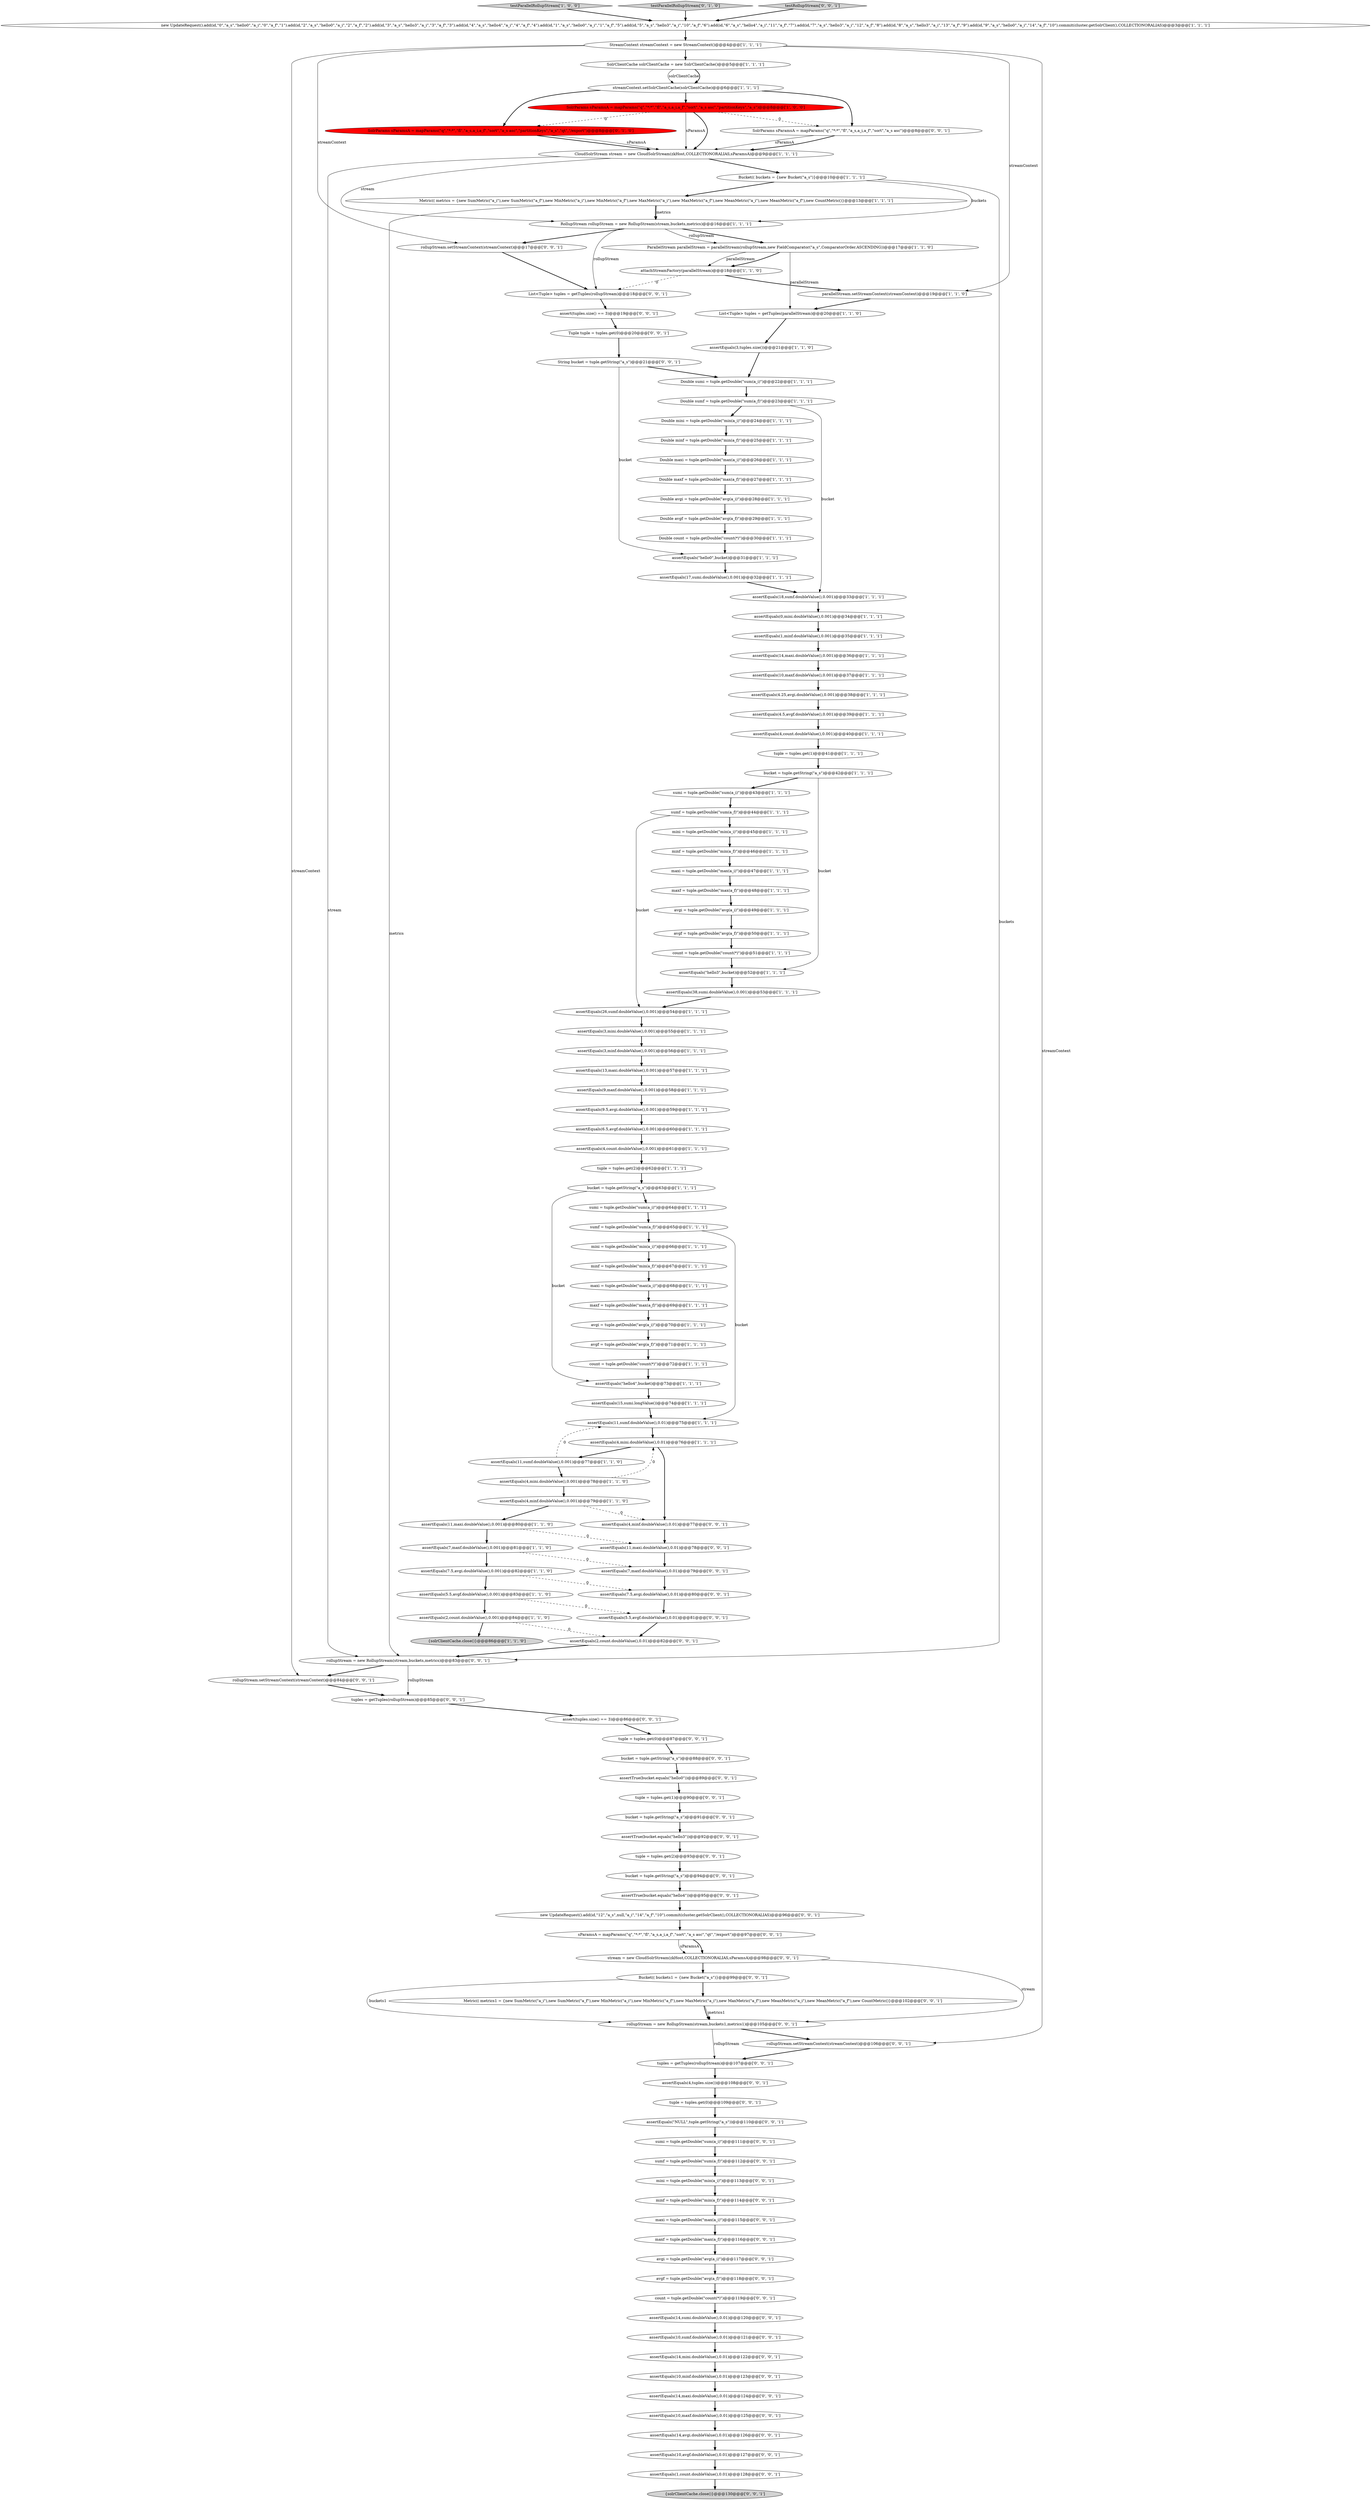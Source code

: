digraph {
92 [style = filled, label = "assertEquals(10,minf.doubleValue(),0.01)@@@123@@@['0', '0', '1']", fillcolor = white, shape = ellipse image = "AAA0AAABBB3BBB"];
89 [style = filled, label = "assertEquals(4,tuples.size())@@@108@@@['0', '0', '1']", fillcolor = white, shape = ellipse image = "AAA0AAABBB3BBB"];
82 [style = filled, label = "assertEquals(4,minf.doubleValue(),0.01)@@@77@@@['0', '0', '1']", fillcolor = white, shape = ellipse image = "AAA0AAABBB3BBB"];
120 [style = filled, label = "count = tuple.getDouble(\"count(*)\")@@@119@@@['0', '0', '1']", fillcolor = white, shape = ellipse image = "AAA0AAABBB3BBB"];
27 [style = filled, label = "attachStreamFactory(parallelStream)@@@18@@@['1', '1', '0']", fillcolor = white, shape = ellipse image = "AAA0AAABBB1BBB"];
109 [style = filled, label = "assertEquals(\"NULL\",tuple.getString(\"a_s\"))@@@110@@@['0', '0', '1']", fillcolor = white, shape = ellipse image = "AAA0AAABBB3BBB"];
47 [style = filled, label = "new UpdateRequest().add(id,\"0\",\"a_s\",\"hello0\",\"a_i\",\"0\",\"a_f\",\"1\").add(id,\"2\",\"a_s\",\"hello0\",\"a_i\",\"2\",\"a_f\",\"2\").add(id,\"3\",\"a_s\",\"hello3\",\"a_i\",\"3\",\"a_f\",\"3\").add(id,\"4\",\"a_s\",\"hello4\",\"a_i\",\"4\",\"a_f\",\"4\").add(id,\"1\",\"a_s\",\"hello0\",\"a_i\",\"1\",\"a_f\",\"5\").add(id,\"5\",\"a_s\",\"hello3\",\"a_i\",\"10\",\"a_f\",\"6\").add(id,\"6\",\"a_s\",\"hello4\",\"a_i\",\"11\",\"a_f\",\"7\").add(id,\"7\",\"a_s\",\"hello3\",\"a_i\",\"12\",\"a_f\",\"8\").add(id,\"8\",\"a_s\",\"hello3\",\"a_i\",\"13\",\"a_f\",\"9\").add(id,\"9\",\"a_s\",\"hello0\",\"a_i\",\"14\",\"a_f\",\"10\").commit(cluster.getSolrClient(),COLLECTIONORALIAS)@@@3@@@['1', '1', '1']", fillcolor = white, shape = ellipse image = "AAA0AAABBB1BBB"];
111 [style = filled, label = "assertEquals(14,maxi.doubleValue(),0.01)@@@124@@@['0', '0', '1']", fillcolor = white, shape = ellipse image = "AAA0AAABBB3BBB"];
4 [style = filled, label = "Double maxi = tuple.getDouble(\"max(a_i)\")@@@26@@@['1', '1', '1']", fillcolor = white, shape = ellipse image = "AAA0AAABBB1BBB"];
90 [style = filled, label = "assertEquals(5.5,avgf.doubleValue(),0.01)@@@81@@@['0', '0', '1']", fillcolor = white, shape = ellipse image = "AAA0AAABBB3BBB"];
96 [style = filled, label = "tuple = tuples.get(0)@@@87@@@['0', '0', '1']", fillcolor = white, shape = ellipse image = "AAA0AAABBB3BBB"];
114 [style = filled, label = "assertEquals(10,avgf.doubleValue(),0.01)@@@127@@@['0', '0', '1']", fillcolor = white, shape = ellipse image = "AAA0AAABBB3BBB"];
113 [style = filled, label = "assertEquals(14,avgi.doubleValue(),0.01)@@@126@@@['0', '0', '1']", fillcolor = white, shape = ellipse image = "AAA0AAABBB3BBB"];
54 [style = filled, label = "assertEquals(14,maxi.doubleValue(),0.001)@@@36@@@['1', '1', '1']", fillcolor = white, shape = ellipse image = "AAA0AAABBB1BBB"];
80 [style = filled, label = "SolrParams sParamsA = mapParams(\"q\",\"*:*\",\"fl\",\"a_s,a_i,a_f\",\"sort\",\"a_s asc\",\"partitionKeys\",\"a_s\",\"qt\",\"/export\")@@@8@@@['0', '1', '0']", fillcolor = red, shape = ellipse image = "AAA1AAABBB2BBB"];
135 [style = filled, label = "assertEquals(10,maxf.doubleValue(),0.01)@@@125@@@['0', '0', '1']", fillcolor = white, shape = ellipse image = "AAA0AAABBB3BBB"];
40 [style = filled, label = "SolrClientCache solrClientCache = new SolrClientCache()@@@5@@@['1', '1', '1']", fillcolor = white, shape = ellipse image = "AAA0AAABBB1BBB"];
128 [style = filled, label = "{solrClientCache.close()}@@@130@@@['0', '0', '1']", fillcolor = lightgray, shape = ellipse image = "AAA0AAABBB3BBB"];
63 [style = filled, label = "bucket = tuple.getString(\"a_s\")@@@42@@@['1', '1', '1']", fillcolor = white, shape = ellipse image = "AAA0AAABBB1BBB"];
71 [style = filled, label = "SolrParams sParamsA = mapParams(\"q\",\"*:*\",\"fl\",\"a_s,a_i,a_f\",\"sort\",\"a_s asc\",\"partitionKeys\",\"a_s\")@@@8@@@['1', '0', '0']", fillcolor = red, shape = ellipse image = "AAA1AAABBB1BBB"];
1 [style = filled, label = "assertEquals(9,maxf.doubleValue(),0.001)@@@58@@@['1', '1', '1']", fillcolor = white, shape = ellipse image = "AAA0AAABBB1BBB"];
110 [style = filled, label = "List<Tuple> tuples = getTuples(rollupStream)@@@18@@@['0', '0', '1']", fillcolor = white, shape = ellipse image = "AAA0AAABBB3BBB"];
119 [style = filled, label = "avgf = tuple.getDouble(\"avg(a_f)\")@@@118@@@['0', '0', '1']", fillcolor = white, shape = ellipse image = "AAA0AAABBB3BBB"];
102 [style = filled, label = "SolrParams sParamsA = mapParams(\"q\",\"*:*\",\"fl\",\"a_s,a_i,a_f\",\"sort\",\"a_s asc\")@@@8@@@['0', '0', '1']", fillcolor = white, shape = ellipse image = "AAA0AAABBB3BBB"];
51 [style = filled, label = "assertEquals(4,mini.doubleValue(),0.01)@@@76@@@['1', '1', '1']", fillcolor = white, shape = ellipse image = "AAA0AAABBB1BBB"];
49 [style = filled, label = "bucket = tuple.getString(\"a_s\")@@@63@@@['1', '1', '1']", fillcolor = white, shape = ellipse image = "AAA0AAABBB1BBB"];
68 [style = filled, label = "Double sumi = tuple.getDouble(\"sum(a_i)\")@@@22@@@['1', '1', '1']", fillcolor = white, shape = ellipse image = "AAA0AAABBB1BBB"];
64 [style = filled, label = "parallelStream.setStreamContext(streamContext)@@@19@@@['1', '1', '0']", fillcolor = white, shape = ellipse image = "AAA0AAABBB1BBB"];
124 [style = filled, label = "maxf = tuple.getDouble(\"max(a_f)\")@@@116@@@['0', '0', '1']", fillcolor = white, shape = ellipse image = "AAA0AAABBB3BBB"];
66 [style = filled, label = "avgf = tuple.getDouble(\"avg(a_f)\")@@@71@@@['1', '1', '1']", fillcolor = white, shape = ellipse image = "AAA0AAABBB1BBB"];
10 [style = filled, label = "minf = tuple.getDouble(\"min(a_f)\")@@@46@@@['1', '1', '1']", fillcolor = white, shape = ellipse image = "AAA0AAABBB1BBB"];
55 [style = filled, label = "avgi = tuple.getDouble(\"avg(a_i)\")@@@70@@@['1', '1', '1']", fillcolor = white, shape = ellipse image = "AAA0AAABBB1BBB"];
98 [style = filled, label = "rollupStream = new RollupStream(stream,buckets1,metrics1)@@@105@@@['0', '0', '1']", fillcolor = white, shape = ellipse image = "AAA0AAABBB3BBB"];
57 [style = filled, label = "assertEquals(\"hello3\",bucket)@@@52@@@['1', '1', '1']", fillcolor = white, shape = ellipse image = "AAA0AAABBB1BBB"];
133 [style = filled, label = "avgi = tuple.getDouble(\"avg(a_i)\")@@@117@@@['0', '0', '1']", fillcolor = white, shape = ellipse image = "AAA0AAABBB3BBB"];
35 [style = filled, label = "assertEquals(6.5,avgf.doubleValue(),0.001)@@@60@@@['1', '1', '1']", fillcolor = white, shape = ellipse image = "AAA0AAABBB1BBB"];
105 [style = filled, label = "Bucket(( buckets1 = {new Bucket(\"a_s\")}@@@99@@@['0', '0', '1']", fillcolor = white, shape = ellipse image = "AAA0AAABBB3BBB"];
91 [style = filled, label = "tuples = getTuples(rollupStream)@@@85@@@['0', '0', '1']", fillcolor = white, shape = ellipse image = "AAA0AAABBB3BBB"];
13 [style = filled, label = "streamContext.setSolrClientCache(solrClientCache)@@@6@@@['1', '1', '1']", fillcolor = white, shape = ellipse image = "AAA0AAABBB1BBB"];
104 [style = filled, label = "assertEquals(11,maxi.doubleValue(),0.01)@@@78@@@['0', '0', '1']", fillcolor = white, shape = ellipse image = "AAA0AAABBB3BBB"];
44 [style = filled, label = "assertEquals(7.5,avgi.doubleValue(),0.001)@@@82@@@['1', '1', '0']", fillcolor = white, shape = ellipse image = "AAA0AAABBB1BBB"];
87 [style = filled, label = "bucket = tuple.getString(\"a_s\")@@@88@@@['0', '0', '1']", fillcolor = white, shape = ellipse image = "AAA0AAABBB3BBB"];
33 [style = filled, label = "mini = tuple.getDouble(\"min(a_i)\")@@@45@@@['1', '1', '1']", fillcolor = white, shape = ellipse image = "AAA0AAABBB1BBB"];
72 [style = filled, label = "Double maxf = tuple.getDouble(\"max(a_f)\")@@@27@@@['1', '1', '1']", fillcolor = white, shape = ellipse image = "AAA0AAABBB1BBB"];
81 [style = filled, label = "rollupStream.setStreamContext(streamContext)@@@17@@@['0', '0', '1']", fillcolor = white, shape = ellipse image = "AAA0AAABBB3BBB"];
97 [style = filled, label = "rollupStream.setStreamContext(streamContext)@@@84@@@['0', '0', '1']", fillcolor = white, shape = ellipse image = "AAA0AAABBB3BBB"];
20 [style = filled, label = "avgi = tuple.getDouble(\"avg(a_i)\")@@@49@@@['1', '1', '1']", fillcolor = white, shape = ellipse image = "AAA0AAABBB1BBB"];
107 [style = filled, label = "assertEquals(14,mini.doubleValue(),0.01)@@@122@@@['0', '0', '1']", fillcolor = white, shape = ellipse image = "AAA0AAABBB3BBB"];
61 [style = filled, label = "sumi = tuple.getDouble(\"sum(a_i)\")@@@64@@@['1', '1', '1']", fillcolor = white, shape = ellipse image = "AAA0AAABBB1BBB"];
12 [style = filled, label = "StreamContext streamContext = new StreamContext()@@@4@@@['1', '1', '1']", fillcolor = white, shape = ellipse image = "AAA0AAABBB1BBB"];
8 [style = filled, label = "tuple = tuples.get(1)@@@41@@@['1', '1', '1']", fillcolor = white, shape = ellipse image = "AAA0AAABBB1BBB"];
75 [style = filled, label = "Double avgf = tuple.getDouble(\"avg(a_f)\")@@@29@@@['1', '1', '1']", fillcolor = white, shape = ellipse image = "AAA0AAABBB1BBB"];
85 [style = filled, label = "assertEquals(1,count.doubleValue(),0.01)@@@128@@@['0', '0', '1']", fillcolor = white, shape = ellipse image = "AAA0AAABBB3BBB"];
45 [style = filled, label = "assertEquals(11,sumf.doubleValue(),0.001)@@@77@@@['1', '1', '0']", fillcolor = white, shape = ellipse image = "AAA0AAABBB1BBB"];
53 [style = filled, label = "sumi = tuple.getDouble(\"sum(a_i)\")@@@43@@@['1', '1', '1']", fillcolor = white, shape = ellipse image = "AAA0AAABBB1BBB"];
84 [style = filled, label = "assertTrue(bucket.equals(\"hello0\"))@@@89@@@['0', '0', '1']", fillcolor = white, shape = ellipse image = "AAA0AAABBB3BBB"];
59 [style = filled, label = "assertEquals(13,maxi.doubleValue(),0.001)@@@57@@@['1', '1', '1']", fillcolor = white, shape = ellipse image = "AAA0AAABBB1BBB"];
100 [style = filled, label = "mini = tuple.getDouble(\"min(a_i)\")@@@113@@@['0', '0', '1']", fillcolor = white, shape = ellipse image = "AAA0AAABBB3BBB"];
48 [style = filled, label = "assertEquals(10,maxf.doubleValue(),0.001)@@@37@@@['1', '1', '1']", fillcolor = white, shape = ellipse image = "AAA0AAABBB1BBB"];
41 [style = filled, label = "Double minf = tuple.getDouble(\"min(a_f)\")@@@25@@@['1', '1', '1']", fillcolor = white, shape = ellipse image = "AAA0AAABBB1BBB"];
65 [style = filled, label = "sumf = tuple.getDouble(\"sum(a_f)\")@@@65@@@['1', '1', '1']", fillcolor = white, shape = ellipse image = "AAA0AAABBB1BBB"];
7 [style = filled, label = "assertEquals(5.5,avgf.doubleValue(),0.001)@@@83@@@['1', '1', '0']", fillcolor = white, shape = ellipse image = "AAA0AAABBB1BBB"];
127 [style = filled, label = "Metric(( metrics1 = {new SumMetric(\"a_i\"),new SumMetric(\"a_f\"),new MinMetric(\"a_i\"),new MinMetric(\"a_f\"),new MaxMetric(\"a_i\"),new MaxMetric(\"a_f\"),new MeanMetric(\"a_i\"),new MeanMetric(\"a_f\"),new CountMetric()}@@@102@@@['0', '0', '1']", fillcolor = white, shape = ellipse image = "AAA0AAABBB3BBB"];
86 [style = filled, label = "stream = new CloudSolrStream(zkHost,COLLECTIONORALIAS,sParamsA)@@@98@@@['0', '0', '1']", fillcolor = white, shape = ellipse image = "AAA0AAABBB3BBB"];
69 [style = filled, label = "{solrClientCache.close()}@@@86@@@['1', '1', '0']", fillcolor = lightgray, shape = ellipse image = "AAA0AAABBB1BBB"];
29 [style = filled, label = "assertEquals(2,count.doubleValue(),0.001)@@@84@@@['1', '1', '0']", fillcolor = white, shape = ellipse image = "AAA0AAABBB1BBB"];
9 [style = filled, label = "Double count = tuple.getDouble(\"count(*)\")@@@30@@@['1', '1', '1']", fillcolor = white, shape = ellipse image = "AAA0AAABBB1BBB"];
0 [style = filled, label = "CloudSolrStream stream = new CloudSolrStream(zkHost,COLLECTIONORALIAS,sParamsA)@@@9@@@['1', '1', '1']", fillcolor = white, shape = ellipse image = "AAA0AAABBB1BBB"];
99 [style = filled, label = "sumf = tuple.getDouble(\"sum(a_f)\")@@@112@@@['0', '0', '1']", fillcolor = white, shape = ellipse image = "AAA0AAABBB3BBB"];
25 [style = filled, label = "assertEquals(3,tuples.size())@@@21@@@['1', '1', '0']", fillcolor = white, shape = ellipse image = "AAA0AAABBB1BBB"];
30 [style = filled, label = "assertEquals(9.5,avgi.doubleValue(),0.001)@@@59@@@['1', '1', '1']", fillcolor = white, shape = ellipse image = "AAA0AAABBB1BBB"];
34 [style = filled, label = "sumf = tuple.getDouble(\"sum(a_f)\")@@@44@@@['1', '1', '1']", fillcolor = white, shape = ellipse image = "AAA0AAABBB1BBB"];
11 [style = filled, label = "mini = tuple.getDouble(\"min(a_i)\")@@@66@@@['1', '1', '1']", fillcolor = white, shape = ellipse image = "AAA0AAABBB1BBB"];
94 [style = filled, label = "maxi = tuple.getDouble(\"max(a_i)\")@@@115@@@['0', '0', '1']", fillcolor = white, shape = ellipse image = "AAA0AAABBB3BBB"];
115 [style = filled, label = "assertEquals(10,sumf.doubleValue(),0.01)@@@121@@@['0', '0', '1']", fillcolor = white, shape = ellipse image = "AAA0AAABBB3BBB"];
22 [style = filled, label = "RollupStream rollupStream = new RollupStream(stream,buckets,metrics)@@@16@@@['1', '1', '1']", fillcolor = white, shape = ellipse image = "AAA0AAABBB1BBB"];
15 [style = filled, label = "assertEquals(17,sumi.doubleValue(),0.001)@@@32@@@['1', '1', '1']", fillcolor = white, shape = ellipse image = "AAA0AAABBB1BBB"];
50 [style = filled, label = "tuple = tuples.get(2)@@@62@@@['1', '1', '1']", fillcolor = white, shape = ellipse image = "AAA0AAABBB1BBB"];
62 [style = filled, label = "assertEquals(11,sumf.doubleValue(),0.01)@@@75@@@['1', '1', '1']", fillcolor = white, shape = ellipse image = "AAA0AAABBB1BBB"];
125 [style = filled, label = "assert(tuples.size() == 3)@@@86@@@['0', '0', '1']", fillcolor = white, shape = ellipse image = "AAA0AAABBB3BBB"];
56 [style = filled, label = "testParallelRollupStream['1', '0', '0']", fillcolor = lightgray, shape = diamond image = "AAA0AAABBB1BBB"];
103 [style = filled, label = "Tuple tuple = tuples.get(0)@@@20@@@['0', '0', '1']", fillcolor = white, shape = ellipse image = "AAA0AAABBB3BBB"];
79 [style = filled, label = "testParallelRollupStream['0', '1', '0']", fillcolor = lightgray, shape = diamond image = "AAA0AAABBB2BBB"];
74 [style = filled, label = "maxf = tuple.getDouble(\"max(a_f)\")@@@69@@@['1', '1', '1']", fillcolor = white, shape = ellipse image = "AAA0AAABBB1BBB"];
60 [style = filled, label = "assertEquals(4,count.doubleValue(),0.001)@@@61@@@['1', '1', '1']", fillcolor = white, shape = ellipse image = "AAA0AAABBB1BBB"];
36 [style = filled, label = "maxi = tuple.getDouble(\"max(a_i)\")@@@68@@@['1', '1', '1']", fillcolor = white, shape = ellipse image = "AAA0AAABBB1BBB"];
121 [style = filled, label = "assertEquals(2,count.doubleValue(),0.01)@@@82@@@['0', '0', '1']", fillcolor = white, shape = ellipse image = "AAA0AAABBB3BBB"];
38 [style = filled, label = "Double avgi = tuple.getDouble(\"avg(a_i)\")@@@28@@@['1', '1', '1']", fillcolor = white, shape = ellipse image = "AAA0AAABBB1BBB"];
67 [style = filled, label = "ParallelStream parallelStream = parallelStream(rollupStream,new FieldComparator(\"a_s\",ComparatorOrder.ASCENDING))@@@17@@@['1', '1', '0']", fillcolor = white, shape = ellipse image = "AAA0AAABBB1BBB"];
78 [style = filled, label = "assertEquals(7,maxf.doubleValue(),0.001)@@@81@@@['1', '1', '0']", fillcolor = white, shape = ellipse image = "AAA0AAABBB1BBB"];
76 [style = filled, label = "assertEquals(4,count.doubleValue(),0.001)@@@40@@@['1', '1', '1']", fillcolor = white, shape = ellipse image = "AAA0AAABBB1BBB"];
14 [style = filled, label = "maxi = tuple.getDouble(\"max(a_i)\")@@@47@@@['1', '1', '1']", fillcolor = white, shape = ellipse image = "AAA0AAABBB1BBB"];
31 [style = filled, label = "assertEquals(4,mini.doubleValue(),0.001)@@@78@@@['1', '1', '0']", fillcolor = white, shape = ellipse image = "AAA0AAABBB1BBB"];
131 [style = filled, label = "bucket = tuple.getString(\"a_s\")@@@94@@@['0', '0', '1']", fillcolor = white, shape = ellipse image = "AAA0AAABBB3BBB"];
19 [style = filled, label = "assertEquals(15,sumi.longValue())@@@74@@@['1', '1', '1']", fillcolor = white, shape = ellipse image = "AAA0AAABBB1BBB"];
117 [style = filled, label = "minf = tuple.getDouble(\"min(a_f)\")@@@114@@@['0', '0', '1']", fillcolor = white, shape = ellipse image = "AAA0AAABBB3BBB"];
37 [style = filled, label = "assertEquals(4,minf.doubleValue(),0.001)@@@79@@@['1', '1', '0']", fillcolor = white, shape = ellipse image = "AAA0AAABBB1BBB"];
112 [style = filled, label = "sumi = tuple.getDouble(\"sum(a_i)\")@@@111@@@['0', '0', '1']", fillcolor = white, shape = ellipse image = "AAA0AAABBB3BBB"];
42 [style = filled, label = "Double sumf = tuple.getDouble(\"sum(a_f)\")@@@23@@@['1', '1', '1']", fillcolor = white, shape = ellipse image = "AAA0AAABBB1BBB"];
77 [style = filled, label = "avgf = tuple.getDouble(\"avg(a_f)\")@@@50@@@['1', '1', '1']", fillcolor = white, shape = ellipse image = "AAA0AAABBB1BBB"];
6 [style = filled, label = "assertEquals(26,sumf.doubleValue(),0.001)@@@54@@@['1', '1', '1']", fillcolor = white, shape = ellipse image = "AAA0AAABBB1BBB"];
32 [style = filled, label = "assertEquals(38,sumi.doubleValue(),0.001)@@@53@@@['1', '1', '1']", fillcolor = white, shape = ellipse image = "AAA0AAABBB1BBB"];
106 [style = filled, label = "new UpdateRequest().add(id,\"12\",\"a_s\",null,\"a_i\",\"14\",\"a_f\",\"10\").commit(cluster.getSolrClient(),COLLECTIONORALIAS)@@@96@@@['0', '0', '1']", fillcolor = white, shape = ellipse image = "AAA0AAABBB3BBB"];
18 [style = filled, label = "Metric(( metrics = {new SumMetric(\"a_i\"),new SumMetric(\"a_f\"),new MinMetric(\"a_i\"),new MinMetric(\"a_f\"),new MaxMetric(\"a_i\"),new MaxMetric(\"a_f\"),new MeanMetric(\"a_i\"),new MeanMetric(\"a_f\"),new CountMetric()}@@@13@@@['1', '1', '1']", fillcolor = white, shape = ellipse image = "AAA0AAABBB1BBB"];
21 [style = filled, label = "assertEquals(3,minf.doubleValue(),0.001)@@@56@@@['1', '1', '1']", fillcolor = white, shape = ellipse image = "AAA0AAABBB1BBB"];
116 [style = filled, label = "assertEquals(14,sumi.doubleValue(),0.01)@@@120@@@['0', '0', '1']", fillcolor = white, shape = ellipse image = "AAA0AAABBB3BBB"];
26 [style = filled, label = "minf = tuple.getDouble(\"min(a_f)\")@@@67@@@['1', '1', '1']", fillcolor = white, shape = ellipse image = "AAA0AAABBB1BBB"];
24 [style = filled, label = "assertEquals(\"hello4\",bucket)@@@73@@@['1', '1', '1']", fillcolor = white, shape = ellipse image = "AAA0AAABBB1BBB"];
73 [style = filled, label = "assertEquals(11,maxi.doubleValue(),0.001)@@@80@@@['1', '1', '0']", fillcolor = white, shape = ellipse image = "AAA0AAABBB1BBB"];
23 [style = filled, label = "List<Tuple> tuples = getTuples(parallelStream)@@@20@@@['1', '1', '0']", fillcolor = white, shape = ellipse image = "AAA0AAABBB1BBB"];
5 [style = filled, label = "assertEquals(0,mini.doubleValue(),0.001)@@@34@@@['1', '1', '1']", fillcolor = white, shape = ellipse image = "AAA0AAABBB1BBB"];
52 [style = filled, label = "assertEquals(4.25,avgi.doubleValue(),0.001)@@@38@@@['1', '1', '1']", fillcolor = white, shape = ellipse image = "AAA0AAABBB1BBB"];
43 [style = filled, label = "count = tuple.getDouble(\"count(*)\")@@@51@@@['1', '1', '1']", fillcolor = white, shape = ellipse image = "AAA0AAABBB1BBB"];
122 [style = filled, label = "assertTrue(bucket.equals(\"hello4\"))@@@95@@@['0', '0', '1']", fillcolor = white, shape = ellipse image = "AAA0AAABBB3BBB"];
46 [style = filled, label = "maxf = tuple.getDouble(\"max(a_f)\")@@@48@@@['1', '1', '1']", fillcolor = white, shape = ellipse image = "AAA0AAABBB1BBB"];
129 [style = filled, label = "tuple = tuples.get(1)@@@90@@@['0', '0', '1']", fillcolor = white, shape = ellipse image = "AAA0AAABBB3BBB"];
136 [style = filled, label = "rollupStream.setStreamContext(streamContext)@@@106@@@['0', '0', '1']", fillcolor = white, shape = ellipse image = "AAA0AAABBB3BBB"];
3 [style = filled, label = "assertEquals(1,minf.doubleValue(),0.001)@@@35@@@['1', '1', '1']", fillcolor = white, shape = ellipse image = "AAA0AAABBB1BBB"];
118 [style = filled, label = "assertTrue(bucket.equals(\"hello3\"))@@@92@@@['0', '0', '1']", fillcolor = white, shape = ellipse image = "AAA0AAABBB3BBB"];
16 [style = filled, label = "assertEquals(\"hello0\",bucket)@@@31@@@['1', '1', '1']", fillcolor = white, shape = ellipse image = "AAA0AAABBB1BBB"];
2 [style = filled, label = "Bucket(( buckets = {new Bucket(\"a_s\")}@@@10@@@['1', '1', '1']", fillcolor = white, shape = ellipse image = "AAA0AAABBB1BBB"];
28 [style = filled, label = "assertEquals(4.5,avgf.doubleValue(),0.001)@@@39@@@['1', '1', '1']", fillcolor = white, shape = ellipse image = "AAA0AAABBB1BBB"];
93 [style = filled, label = "rollupStream = new RollupStream(stream,buckets,metrics)@@@83@@@['0', '0', '1']", fillcolor = white, shape = ellipse image = "AAA0AAABBB3BBB"];
88 [style = filled, label = "assertEquals(7,maxf.doubleValue(),0.01)@@@79@@@['0', '0', '1']", fillcolor = white, shape = ellipse image = "AAA0AAABBB3BBB"];
17 [style = filled, label = "assertEquals(3,mini.doubleValue(),0.001)@@@55@@@['1', '1', '1']", fillcolor = white, shape = ellipse image = "AAA0AAABBB1BBB"];
39 [style = filled, label = "assertEquals(18,sumf.doubleValue(),0.001)@@@33@@@['1', '1', '1']", fillcolor = white, shape = ellipse image = "AAA0AAABBB1BBB"];
130 [style = filled, label = "assertEquals(7.5,avgi.doubleValue(),0.01)@@@80@@@['0', '0', '1']", fillcolor = white, shape = ellipse image = "AAA0AAABBB3BBB"];
95 [style = filled, label = "tuple = tuples.get(0)@@@109@@@['0', '0', '1']", fillcolor = white, shape = ellipse image = "AAA0AAABBB3BBB"];
132 [style = filled, label = "String bucket = tuple.getString(\"a_s\")@@@21@@@['0', '0', '1']", fillcolor = white, shape = ellipse image = "AAA0AAABBB3BBB"];
58 [style = filled, label = "count = tuple.getDouble(\"count(*)\")@@@72@@@['1', '1', '1']", fillcolor = white, shape = ellipse image = "AAA0AAABBB1BBB"];
108 [style = filled, label = "bucket = tuple.getString(\"a_s\")@@@91@@@['0', '0', '1']", fillcolor = white, shape = ellipse image = "AAA0AAABBB3BBB"];
134 [style = filled, label = "tuples = getTuples(rollupStream)@@@107@@@['0', '0', '1']", fillcolor = white, shape = ellipse image = "AAA0AAABBB3BBB"];
101 [style = filled, label = "tuple = tuples.get(2)@@@93@@@['0', '0', '1']", fillcolor = white, shape = ellipse image = "AAA0AAABBB3BBB"];
70 [style = filled, label = "Double mini = tuple.getDouble(\"min(a_i)\")@@@24@@@['1', '1', '1']", fillcolor = white, shape = ellipse image = "AAA0AAABBB1BBB"];
123 [style = filled, label = "testRollupStream['0', '0', '1']", fillcolor = lightgray, shape = diamond image = "AAA0AAABBB3BBB"];
83 [style = filled, label = "sParamsA = mapParams(\"q\",\"*:*\",\"fl\",\"a_s,a_i,a_f\",\"sort\",\"a_s asc\",\"qt\",\"/export\")@@@97@@@['0', '0', '1']", fillcolor = white, shape = ellipse image = "AAA0AAABBB3BBB"];
126 [style = filled, label = "assert(tuples.size() == 3)@@@19@@@['0', '0', '1']", fillcolor = white, shape = ellipse image = "AAA0AAABBB3BBB"];
5->3 [style = bold, label=""];
31->37 [style = bold, label=""];
80->0 [style = bold, label=""];
102->0 [style = solid, label="sParamsA"];
89->95 [style = bold, label=""];
71->80 [style = dashed, label="0"];
8->63 [style = bold, label=""];
40->13 [style = solid, label="solrClientCache"];
44->7 [style = bold, label=""];
60->50 [style = bold, label=""];
22->81 [style = bold, label=""];
100->117 [style = bold, label=""];
45->31 [style = bold, label=""];
1->30 [style = bold, label=""];
40->13 [style = bold, label=""];
123->47 [style = bold, label=""];
32->6 [style = bold, label=""];
9->16 [style = bold, label=""];
118->101 [style = bold, label=""];
56->47 [style = bold, label=""];
96->87 [style = bold, label=""];
105->127 [style = bold, label=""];
52->28 [style = bold, label=""];
48->52 [style = bold, label=""];
12->40 [style = bold, label=""];
103->132 [style = bold, label=""];
67->23 [style = solid, label="parallelStream"];
18->22 [style = bold, label=""];
85->128 [style = bold, label=""];
7->90 [style = dashed, label="0"];
53->34 [style = bold, label=""];
82->104 [style = bold, label=""];
14->46 [style = bold, label=""];
59->1 [style = bold, label=""];
106->83 [style = bold, label=""];
22->67 [style = bold, label=""];
109->112 [style = bold, label=""];
37->82 [style = dashed, label="0"];
126->103 [style = bold, label=""];
83->86 [style = solid, label="sParamsA"];
67->27 [style = solid, label="parallelStream"];
42->39 [style = solid, label="bucket"];
17->21 [style = bold, label=""];
79->47 [style = bold, label=""];
83->86 [style = bold, label=""];
7->29 [style = bold, label=""];
67->27 [style = bold, label=""];
23->25 [style = bold, label=""];
24->19 [style = bold, label=""];
13->102 [style = bold, label=""];
136->134 [style = bold, label=""];
49->24 [style = solid, label="bucket"];
10->14 [style = bold, label=""];
42->70 [style = bold, label=""];
78->44 [style = bold, label=""];
122->106 [style = bold, label=""];
31->51 [style = dashed, label="0"];
131->122 [style = bold, label=""];
72->38 [style = bold, label=""];
112->99 [style = bold, label=""];
34->33 [style = bold, label=""];
71->0 [style = solid, label="sParamsA"];
41->4 [style = bold, label=""];
12->136 [style = solid, label="streamContext"];
2->18 [style = bold, label=""];
13->80 [style = bold, label=""];
21->59 [style = bold, label=""];
97->91 [style = bold, label=""];
50->49 [style = bold, label=""];
45->62 [style = dashed, label="0"];
4->72 [style = bold, label=""];
37->73 [style = bold, label=""];
121->93 [style = bold, label=""];
84->129 [style = bold, label=""];
95->109 [style = bold, label=""];
98->134 [style = solid, label="rollupStream"];
3->54 [style = bold, label=""];
57->32 [style = bold, label=""];
113->114 [style = bold, label=""];
86->105 [style = bold, label=""];
94->124 [style = bold, label=""];
12->64 [style = solid, label="streamContext"];
111->135 [style = bold, label=""];
73->78 [style = bold, label=""];
90->121 [style = bold, label=""];
19->62 [style = bold, label=""];
27->64 [style = bold, label=""];
114->85 [style = bold, label=""];
12->81 [style = solid, label="streamContext"];
46->20 [style = bold, label=""];
63->53 [style = bold, label=""];
104->88 [style = bold, label=""];
127->98 [style = bold, label=""];
55->66 [style = bold, label=""];
93->91 [style = solid, label="rollupStream"];
76->8 [style = bold, label=""];
18->93 [style = solid, label="metrics"];
11->26 [style = bold, label=""];
63->57 [style = solid, label="bucket"];
81->110 [style = bold, label=""];
75->9 [style = bold, label=""];
6->17 [style = bold, label=""];
44->130 [style = dashed, label="0"];
132->16 [style = solid, label="bucket"];
62->51 [style = bold, label=""];
98->136 [style = bold, label=""];
87->84 [style = bold, label=""];
77->43 [style = bold, label=""];
39->5 [style = bold, label=""];
61->65 [style = bold, label=""];
58->24 [style = bold, label=""];
132->68 [style = bold, label=""];
86->98 [style = solid, label="stream"];
65->11 [style = bold, label=""];
115->107 [style = bold, label=""];
93->97 [style = bold, label=""];
119->120 [style = bold, label=""];
29->69 [style = bold, label=""];
110->126 [style = bold, label=""];
49->61 [style = bold, label=""];
120->116 [style = bold, label=""];
107->92 [style = bold, label=""];
133->119 [style = bold, label=""];
13->71 [style = bold, label=""];
66->58 [style = bold, label=""];
80->0 [style = solid, label="sParamsA"];
99->100 [style = bold, label=""];
71->102 [style = dashed, label="0"];
71->0 [style = bold, label=""];
30->35 [style = bold, label=""];
51->45 [style = bold, label=""];
127->98 [style = solid, label="metrics1"];
92->111 [style = bold, label=""];
73->104 [style = dashed, label="0"];
25->68 [style = bold, label=""];
65->62 [style = solid, label="bucket"];
117->94 [style = bold, label=""];
29->121 [style = dashed, label="0"];
125->96 [style = bold, label=""];
35->60 [style = bold, label=""];
91->125 [style = bold, label=""];
12->97 [style = solid, label="streamContext"];
38->75 [style = bold, label=""];
88->130 [style = bold, label=""];
0->22 [style = solid, label="stream"];
16->15 [style = bold, label=""];
2->93 [style = solid, label="buckets"];
2->22 [style = solid, label="buckets"];
43->57 [style = bold, label=""];
28->76 [style = bold, label=""];
51->82 [style = bold, label=""];
74->55 [style = bold, label=""];
102->0 [style = bold, label=""];
47->12 [style = bold, label=""];
26->36 [style = bold, label=""];
0->2 [style = bold, label=""];
124->133 [style = bold, label=""];
108->118 [style = bold, label=""];
54->48 [style = bold, label=""];
33->10 [style = bold, label=""];
135->113 [style = bold, label=""];
78->88 [style = dashed, label="0"];
64->23 [style = bold, label=""];
18->22 [style = solid, label="metrics"];
68->42 [style = bold, label=""];
134->89 [style = bold, label=""];
34->6 [style = solid, label="bucket"];
70->41 [style = bold, label=""];
22->67 [style = solid, label="rollupStream"];
36->74 [style = bold, label=""];
130->90 [style = bold, label=""];
101->131 [style = bold, label=""];
27->110 [style = dashed, label="0"];
15->39 [style = bold, label=""];
22->110 [style = solid, label="rollupStream"];
116->115 [style = bold, label=""];
129->108 [style = bold, label=""];
105->98 [style = solid, label="buckets1"];
20->77 [style = bold, label=""];
0->93 [style = solid, label="stream"];
}
